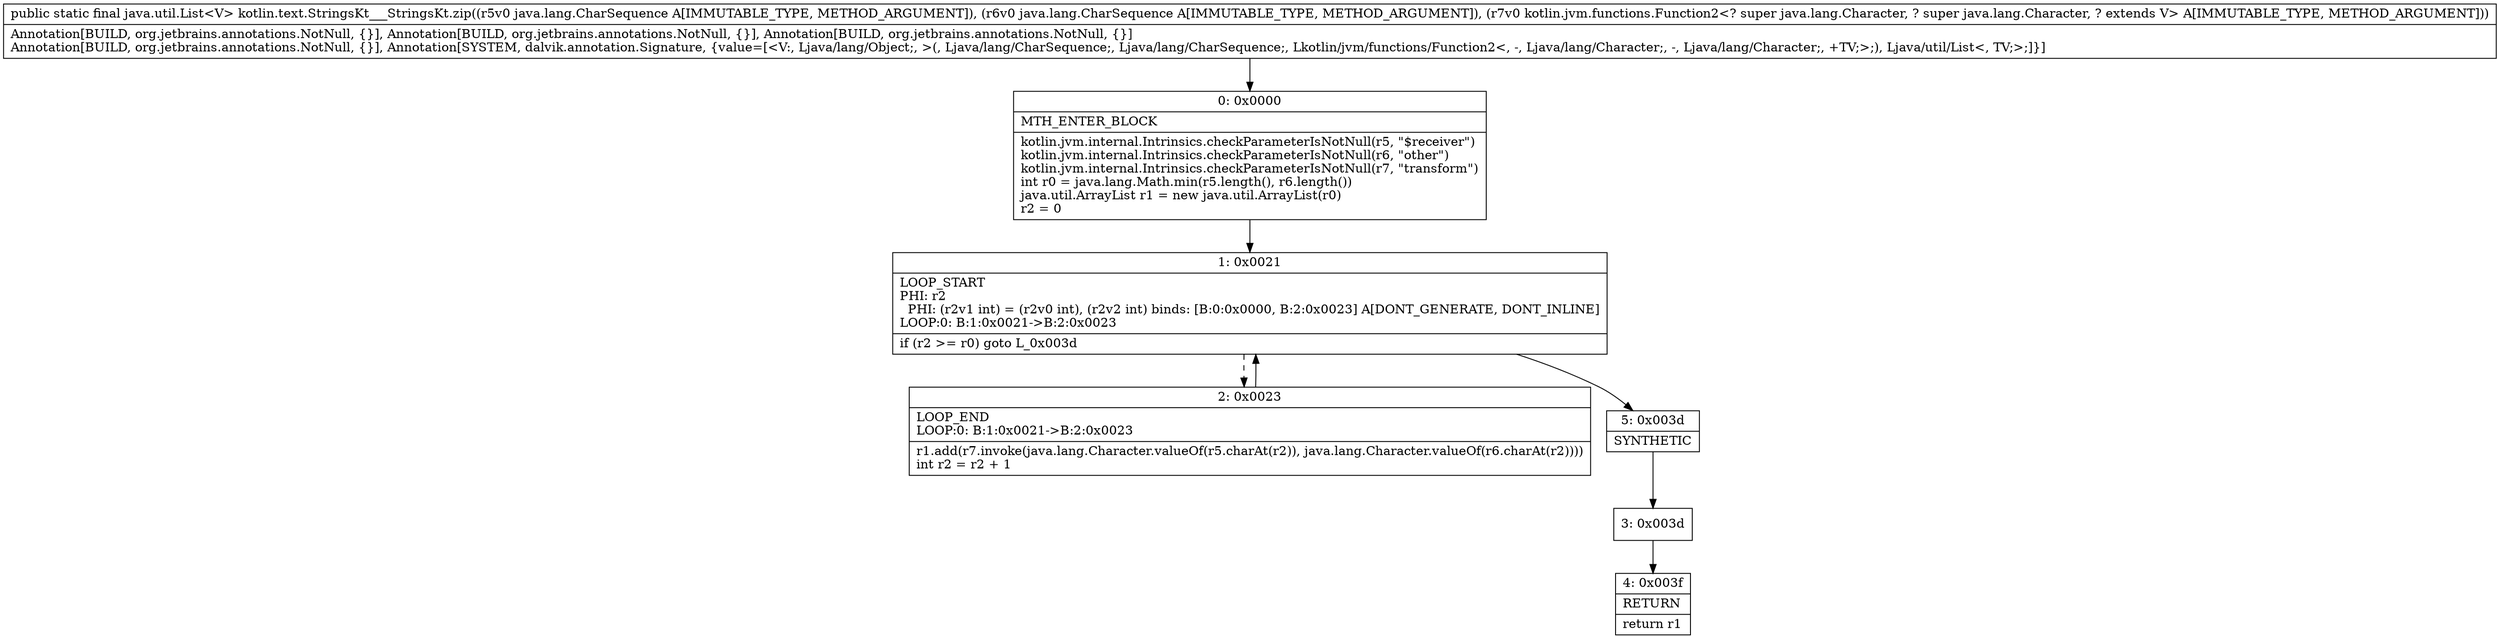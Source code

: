 digraph "CFG forkotlin.text.StringsKt___StringsKt.zip(Ljava\/lang\/CharSequence;Ljava\/lang\/CharSequence;Lkotlin\/jvm\/functions\/Function2;)Ljava\/util\/List;" {
Node_0 [shape=record,label="{0\:\ 0x0000|MTH_ENTER_BLOCK\l|kotlin.jvm.internal.Intrinsics.checkParameterIsNotNull(r5, \"$receiver\")\lkotlin.jvm.internal.Intrinsics.checkParameterIsNotNull(r6, \"other\")\lkotlin.jvm.internal.Intrinsics.checkParameterIsNotNull(r7, \"transform\")\lint r0 = java.lang.Math.min(r5.length(), r6.length())\ljava.util.ArrayList r1 = new java.util.ArrayList(r0)\lr2 = 0\l}"];
Node_1 [shape=record,label="{1\:\ 0x0021|LOOP_START\lPHI: r2 \l  PHI: (r2v1 int) = (r2v0 int), (r2v2 int) binds: [B:0:0x0000, B:2:0x0023] A[DONT_GENERATE, DONT_INLINE]\lLOOP:0: B:1:0x0021\-\>B:2:0x0023\l|if (r2 \>= r0) goto L_0x003d\l}"];
Node_2 [shape=record,label="{2\:\ 0x0023|LOOP_END\lLOOP:0: B:1:0x0021\-\>B:2:0x0023\l|r1.add(r7.invoke(java.lang.Character.valueOf(r5.charAt(r2)), java.lang.Character.valueOf(r6.charAt(r2))))\lint r2 = r2 + 1\l}"];
Node_3 [shape=record,label="{3\:\ 0x003d}"];
Node_4 [shape=record,label="{4\:\ 0x003f|RETURN\l|return r1\l}"];
Node_5 [shape=record,label="{5\:\ 0x003d|SYNTHETIC\l}"];
MethodNode[shape=record,label="{public static final java.util.List\<V\> kotlin.text.StringsKt___StringsKt.zip((r5v0 java.lang.CharSequence A[IMMUTABLE_TYPE, METHOD_ARGUMENT]), (r6v0 java.lang.CharSequence A[IMMUTABLE_TYPE, METHOD_ARGUMENT]), (r7v0 kotlin.jvm.functions.Function2\<? super java.lang.Character, ? super java.lang.Character, ? extends V\> A[IMMUTABLE_TYPE, METHOD_ARGUMENT]))  | Annotation[BUILD, org.jetbrains.annotations.NotNull, \{\}], Annotation[BUILD, org.jetbrains.annotations.NotNull, \{\}], Annotation[BUILD, org.jetbrains.annotations.NotNull, \{\}]\lAnnotation[BUILD, org.jetbrains.annotations.NotNull, \{\}], Annotation[SYSTEM, dalvik.annotation.Signature, \{value=[\<V:, Ljava\/lang\/Object;, \>(, Ljava\/lang\/CharSequence;, Ljava\/lang\/CharSequence;, Lkotlin\/jvm\/functions\/Function2\<, \-, Ljava\/lang\/Character;, \-, Ljava\/lang\/Character;, +TV;\>;), Ljava\/util\/List\<, TV;\>;]\}]\l}"];
MethodNode -> Node_0;
Node_0 -> Node_1;
Node_1 -> Node_2[style=dashed];
Node_1 -> Node_5;
Node_2 -> Node_1;
Node_3 -> Node_4;
Node_5 -> Node_3;
}

